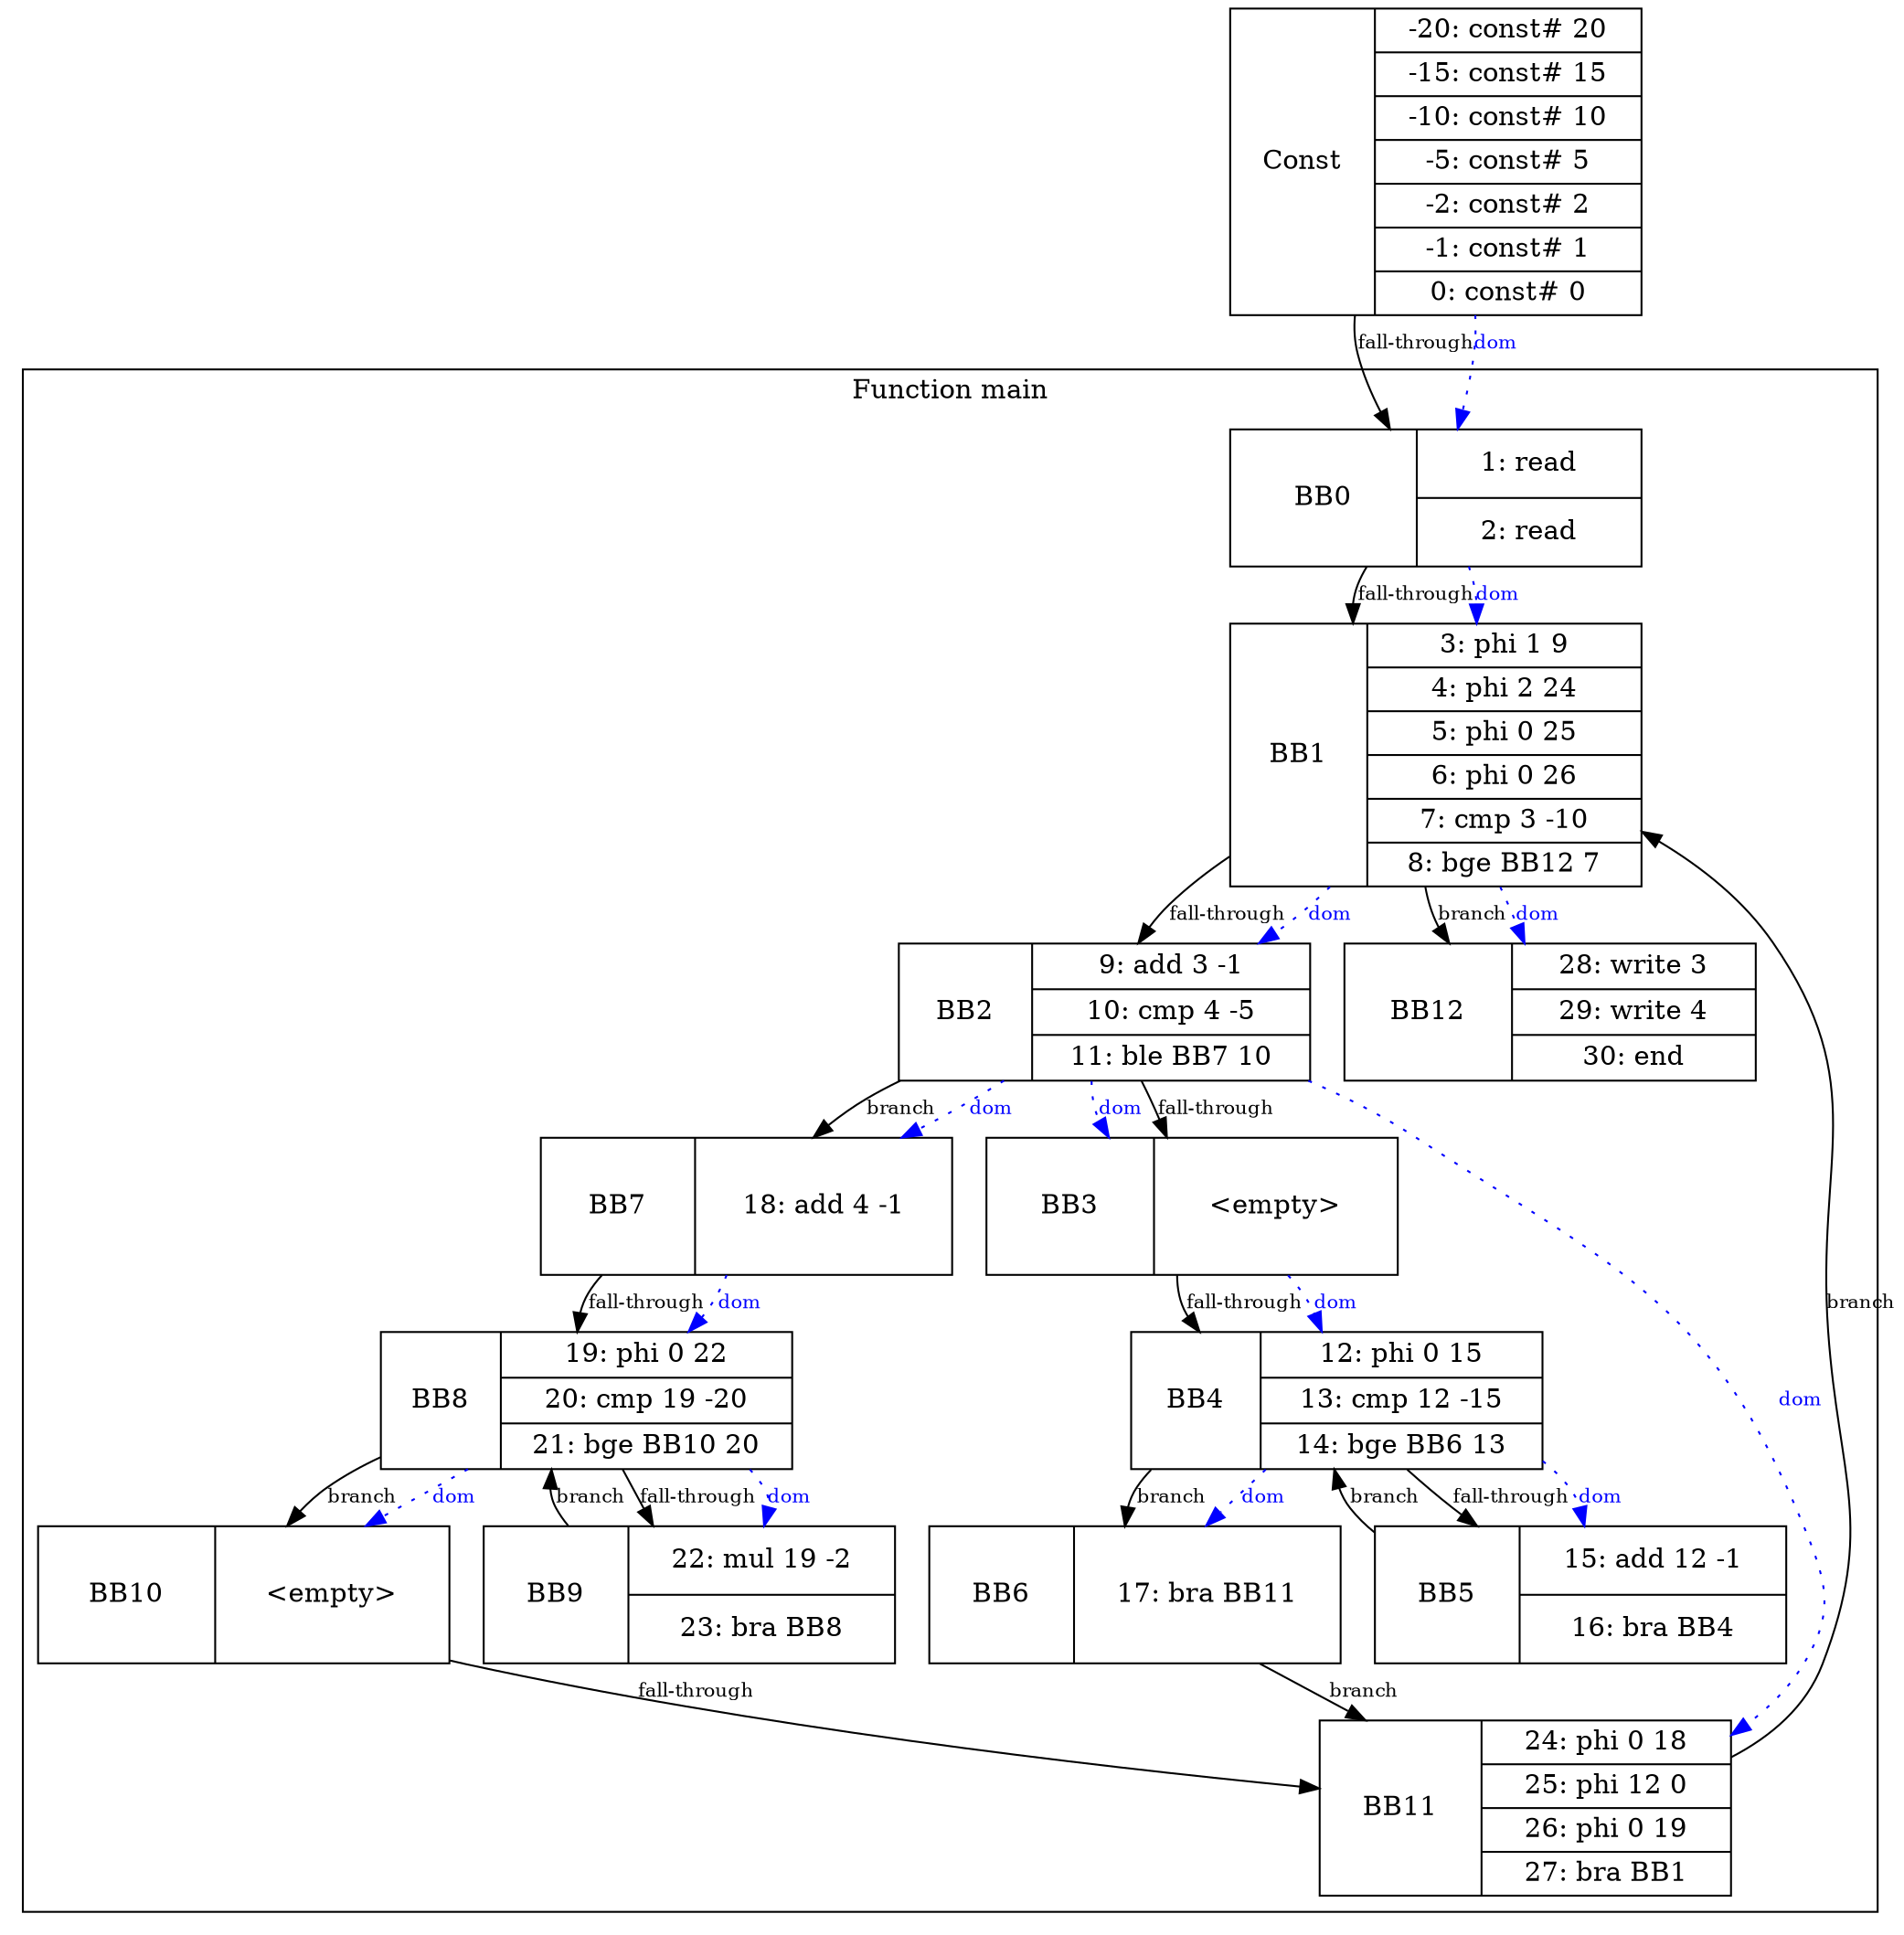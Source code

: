digraph ir {
subgraph cluster_main {
	node [shape=record];
	label="Function main";
	rankdir=TB;
	ranksep=1.0;
	nodesep=0.5;

	BB0_main [width=3.0, height=1.0, label="BB0 | {1: read | 2: read}"];
	BB0_main -> BB1_main [label="fall-through", fontsize=10];
	BB1_main [width=3.0, height=1.0, label="BB1 | {3: phi 1 9 | 4: phi 2 24 | 5: phi 0 25 | 6: phi 0 26 | 7: cmp 3 -10 | 8: bge BB12 7}"];
	BB1_main -> BB2_main [label="fall-through", fontsize=10];
	BB1_main -> BB12_main [label="branch", fontsize=10];
	BB0_main -> BB1_main [style=dotted, color=blue, fontsize=10, label="dom", fontcolor=blue];
	BB2_main [width=3.0, height=1.0, label="BB2 | {9: add 3 -1 | 10: cmp 4 -5 | 11: ble BB7 10}"];
	BB2_main -> BB3_main [label="fall-through", fontsize=10];
	BB2_main -> BB7_main [label="branch", fontsize=10];
	BB1_main -> BB2_main [style=dotted, color=blue, fontsize=10, label="dom", fontcolor=blue];
	BB3_main [width=3.0, height=1.0, label="BB3 | {\<empty\>}"];
	BB3_main -> BB4_main [label="fall-through", fontsize=10];
	BB2_main -> BB3_main [style=dotted, color=blue, fontsize=10, label="dom", fontcolor=blue];
	BB4_main [width=3.0, height=1.0, label="BB4 | {12: phi 0 15 | 13: cmp 12 -15 | 14: bge BB6 13}"];
	BB4_main -> BB5_main [label="fall-through", fontsize=10];
	BB4_main -> BB6_main [label="branch", fontsize=10];
	BB3_main -> BB4_main [style=dotted, color=blue, fontsize=10, label="dom", fontcolor=blue];
	BB5_main [width=3.0, height=1.0, label="BB5 | {15: add 12 -1 | 16: bra BB4}"];
	BB5_main -> BB4_main [label="branch", fontsize=10];
	BB4_main -> BB5_main [style=dotted, color=blue, fontsize=10, label="dom", fontcolor=blue];
	BB6_main [width=3.0, height=1.0, label="BB6 | {17: bra BB11}"];
	BB6_main -> BB11_main [label="branch", fontsize=10];
	BB4_main -> BB6_main [style=dotted, color=blue, fontsize=10, label="dom", fontcolor=blue];
	BB7_main [width=3.0, height=1.0, label="BB7 | {18: add 4 -1}"];
	BB7_main -> BB8_main [label="fall-through", fontsize=10];
	BB2_main -> BB7_main [style=dotted, color=blue, fontsize=10, label="dom", fontcolor=blue];
	BB8_main [width=3.0, height=1.0, label="BB8 | {19: phi 0 22 | 20: cmp 19 -20 | 21: bge BB10 20}"];
	BB8_main -> BB9_main [label="fall-through", fontsize=10];
	BB8_main -> BB10_main [label="branch", fontsize=10];
	BB7_main -> BB8_main [style=dotted, color=blue, fontsize=10, label="dom", fontcolor=blue];
	BB9_main [width=3.0, height=1.0, label="BB9 | {22: mul 19 -2 | 23: bra BB8}"];
	BB9_main -> BB8_main [label="branch", fontsize=10];
	BB8_main -> BB9_main [style=dotted, color=blue, fontsize=10, label="dom", fontcolor=blue];
	BB10_main [width=3.0, height=1.0, label="BB10 | {\<empty\>}"];
	BB10_main -> BB11_main [label="fall-through", fontsize=10];
	BB8_main -> BB10_main [style=dotted, color=blue, fontsize=10, label="dom", fontcolor=blue];
	BB11_main [width=3.0, height=1.0, label="BB11 | {24: phi 0 18 | 25: phi 12 0 | 26: phi 0 19 | 27: bra BB1}"];
	BB11_main -> BB1_main [label="branch", fontsize=10];
	BB2_main -> BB11_main [style=dotted, color=blue, fontsize=10, label="dom", fontcolor=blue];
	BB12_main [width=3.0, height=1.0, label="BB12 | {28: write 3 | 29: write 4 | 30: end}"];
	BB1_main -> BB12_main [style=dotted, color=blue, fontsize=10, label="dom", fontcolor=blue];
}
subgraph const_block {
	const_block [shape=record, width=3.0, height=1.0, label="Const | {-20: const# 20 | -15: const# 15 | -10: const# 10 | -5: const# 5 | -2: const# 2 | -1: const# 1 | 0: const# 0}"];
	const_block -> BB0_main [label="fall-through", fontsize=10];
	const_block -> BB0_main [label="dom", color=blue, style=dotted, fontsize=10, fontcolor=blue];
}
}
